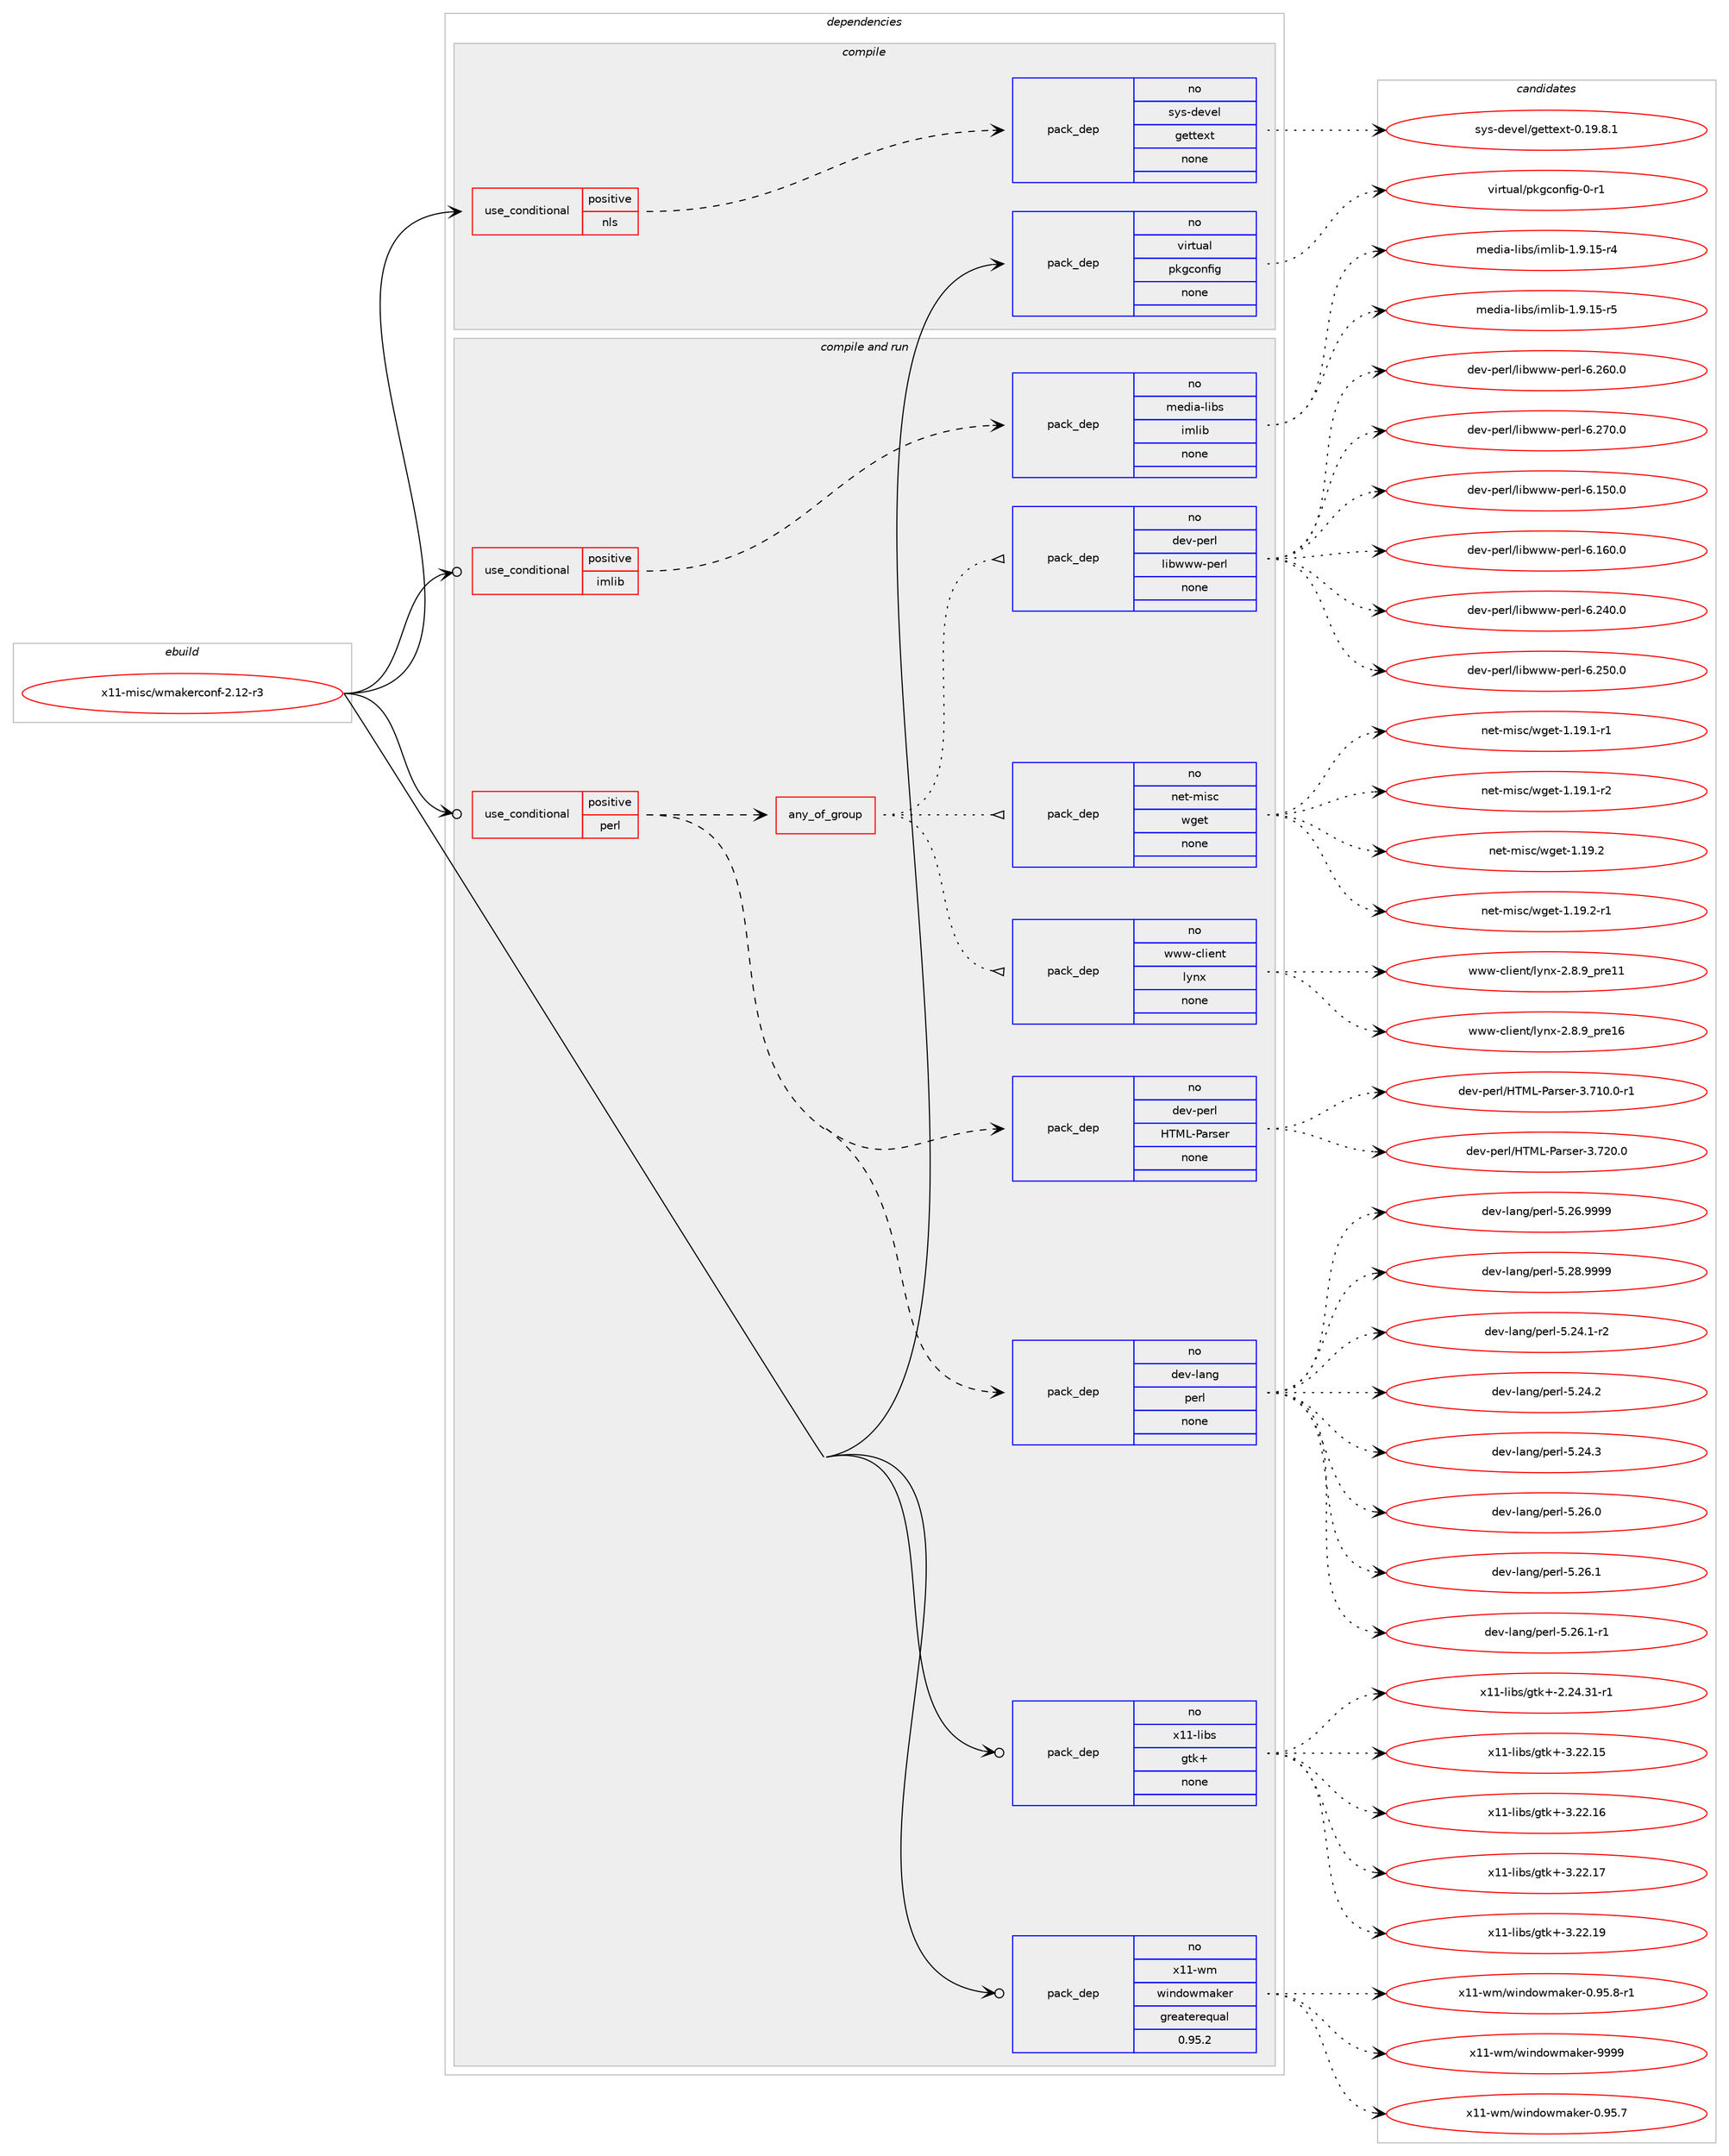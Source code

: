 digraph prolog {

# *************
# Graph options
# *************

newrank=true;
concentrate=true;
compound=true;
graph [rankdir=LR,fontname=Helvetica,fontsize=10,ranksep=1.5];#, ranksep=2.5, nodesep=0.2];
edge  [arrowhead=vee];
node  [fontname=Helvetica,fontsize=10];

# **********
# The ebuild
# **********

subgraph cluster_leftcol {
color=gray;
rank=same;
label=<<i>ebuild</i>>;
id [label="x11-misc/wmakerconf-2.12-r3", color=red, width=4, href="../x11-misc/wmakerconf-2.12-r3.svg"];
}

# ****************
# The dependencies
# ****************

subgraph cluster_midcol {
color=gray;
label=<<i>dependencies</i>>;
subgraph cluster_compile {
fillcolor="#eeeeee";
style=filled;
label=<<i>compile</i>>;
subgraph cond123359 {
dependency524775 [label=<<TABLE BORDER="0" CELLBORDER="1" CELLSPACING="0" CELLPADDING="4"><TR><TD ROWSPAN="3" CELLPADDING="10">use_conditional</TD></TR><TR><TD>positive</TD></TR><TR><TD>nls</TD></TR></TABLE>>, shape=none, color=red];
subgraph pack391563 {
dependency524776 [label=<<TABLE BORDER="0" CELLBORDER="1" CELLSPACING="0" CELLPADDING="4" WIDTH="220"><TR><TD ROWSPAN="6" CELLPADDING="30">pack_dep</TD></TR><TR><TD WIDTH="110">no</TD></TR><TR><TD>sys-devel</TD></TR><TR><TD>gettext</TD></TR><TR><TD>none</TD></TR><TR><TD></TD></TR></TABLE>>, shape=none, color=blue];
}
dependency524775:e -> dependency524776:w [weight=20,style="dashed",arrowhead="vee"];
}
id:e -> dependency524775:w [weight=20,style="solid",arrowhead="vee"];
subgraph pack391564 {
dependency524777 [label=<<TABLE BORDER="0" CELLBORDER="1" CELLSPACING="0" CELLPADDING="4" WIDTH="220"><TR><TD ROWSPAN="6" CELLPADDING="30">pack_dep</TD></TR><TR><TD WIDTH="110">no</TD></TR><TR><TD>virtual</TD></TR><TR><TD>pkgconfig</TD></TR><TR><TD>none</TD></TR><TR><TD></TD></TR></TABLE>>, shape=none, color=blue];
}
id:e -> dependency524777:w [weight=20,style="solid",arrowhead="vee"];
}
subgraph cluster_compileandrun {
fillcolor="#eeeeee";
style=filled;
label=<<i>compile and run</i>>;
subgraph cond123360 {
dependency524778 [label=<<TABLE BORDER="0" CELLBORDER="1" CELLSPACING="0" CELLPADDING="4"><TR><TD ROWSPAN="3" CELLPADDING="10">use_conditional</TD></TR><TR><TD>positive</TD></TR><TR><TD>imlib</TD></TR></TABLE>>, shape=none, color=red];
subgraph pack391565 {
dependency524779 [label=<<TABLE BORDER="0" CELLBORDER="1" CELLSPACING="0" CELLPADDING="4" WIDTH="220"><TR><TD ROWSPAN="6" CELLPADDING="30">pack_dep</TD></TR><TR><TD WIDTH="110">no</TD></TR><TR><TD>media-libs</TD></TR><TR><TD>imlib</TD></TR><TR><TD>none</TD></TR><TR><TD></TD></TR></TABLE>>, shape=none, color=blue];
}
dependency524778:e -> dependency524779:w [weight=20,style="dashed",arrowhead="vee"];
}
id:e -> dependency524778:w [weight=20,style="solid",arrowhead="odotvee"];
subgraph cond123361 {
dependency524780 [label=<<TABLE BORDER="0" CELLBORDER="1" CELLSPACING="0" CELLPADDING="4"><TR><TD ROWSPAN="3" CELLPADDING="10">use_conditional</TD></TR><TR><TD>positive</TD></TR><TR><TD>perl</TD></TR></TABLE>>, shape=none, color=red];
subgraph pack391566 {
dependency524781 [label=<<TABLE BORDER="0" CELLBORDER="1" CELLSPACING="0" CELLPADDING="4" WIDTH="220"><TR><TD ROWSPAN="6" CELLPADDING="30">pack_dep</TD></TR><TR><TD WIDTH="110">no</TD></TR><TR><TD>dev-lang</TD></TR><TR><TD>perl</TD></TR><TR><TD>none</TD></TR><TR><TD></TD></TR></TABLE>>, shape=none, color=blue];
}
dependency524780:e -> dependency524781:w [weight=20,style="dashed",arrowhead="vee"];
subgraph pack391567 {
dependency524782 [label=<<TABLE BORDER="0" CELLBORDER="1" CELLSPACING="0" CELLPADDING="4" WIDTH="220"><TR><TD ROWSPAN="6" CELLPADDING="30">pack_dep</TD></TR><TR><TD WIDTH="110">no</TD></TR><TR><TD>dev-perl</TD></TR><TR><TD>HTML-Parser</TD></TR><TR><TD>none</TD></TR><TR><TD></TD></TR></TABLE>>, shape=none, color=blue];
}
dependency524780:e -> dependency524782:w [weight=20,style="dashed",arrowhead="vee"];
subgraph any9510 {
dependency524783 [label=<<TABLE BORDER="0" CELLBORDER="1" CELLSPACING="0" CELLPADDING="4"><TR><TD CELLPADDING="10">any_of_group</TD></TR></TABLE>>, shape=none, color=red];subgraph pack391568 {
dependency524784 [label=<<TABLE BORDER="0" CELLBORDER="1" CELLSPACING="0" CELLPADDING="4" WIDTH="220"><TR><TD ROWSPAN="6" CELLPADDING="30">pack_dep</TD></TR><TR><TD WIDTH="110">no</TD></TR><TR><TD>dev-perl</TD></TR><TR><TD>libwww-perl</TD></TR><TR><TD>none</TD></TR><TR><TD></TD></TR></TABLE>>, shape=none, color=blue];
}
dependency524783:e -> dependency524784:w [weight=20,style="dotted",arrowhead="oinv"];
subgraph pack391569 {
dependency524785 [label=<<TABLE BORDER="0" CELLBORDER="1" CELLSPACING="0" CELLPADDING="4" WIDTH="220"><TR><TD ROWSPAN="6" CELLPADDING="30">pack_dep</TD></TR><TR><TD WIDTH="110">no</TD></TR><TR><TD>www-client</TD></TR><TR><TD>lynx</TD></TR><TR><TD>none</TD></TR><TR><TD></TD></TR></TABLE>>, shape=none, color=blue];
}
dependency524783:e -> dependency524785:w [weight=20,style="dotted",arrowhead="oinv"];
subgraph pack391570 {
dependency524786 [label=<<TABLE BORDER="0" CELLBORDER="1" CELLSPACING="0" CELLPADDING="4" WIDTH="220"><TR><TD ROWSPAN="6" CELLPADDING="30">pack_dep</TD></TR><TR><TD WIDTH="110">no</TD></TR><TR><TD>net-misc</TD></TR><TR><TD>wget</TD></TR><TR><TD>none</TD></TR><TR><TD></TD></TR></TABLE>>, shape=none, color=blue];
}
dependency524783:e -> dependency524786:w [weight=20,style="dotted",arrowhead="oinv"];
}
dependency524780:e -> dependency524783:w [weight=20,style="dashed",arrowhead="vee"];
}
id:e -> dependency524780:w [weight=20,style="solid",arrowhead="odotvee"];
subgraph pack391571 {
dependency524787 [label=<<TABLE BORDER="0" CELLBORDER="1" CELLSPACING="0" CELLPADDING="4" WIDTH="220"><TR><TD ROWSPAN="6" CELLPADDING="30">pack_dep</TD></TR><TR><TD WIDTH="110">no</TD></TR><TR><TD>x11-libs</TD></TR><TR><TD>gtk+</TD></TR><TR><TD>none</TD></TR><TR><TD></TD></TR></TABLE>>, shape=none, color=blue];
}
id:e -> dependency524787:w [weight=20,style="solid",arrowhead="odotvee"];
subgraph pack391572 {
dependency524788 [label=<<TABLE BORDER="0" CELLBORDER="1" CELLSPACING="0" CELLPADDING="4" WIDTH="220"><TR><TD ROWSPAN="6" CELLPADDING="30">pack_dep</TD></TR><TR><TD WIDTH="110">no</TD></TR><TR><TD>x11-wm</TD></TR><TR><TD>windowmaker</TD></TR><TR><TD>greaterequal</TD></TR><TR><TD>0.95.2</TD></TR></TABLE>>, shape=none, color=blue];
}
id:e -> dependency524788:w [weight=20,style="solid",arrowhead="odotvee"];
}
subgraph cluster_run {
fillcolor="#eeeeee";
style=filled;
label=<<i>run</i>>;
}
}

# **************
# The candidates
# **************

subgraph cluster_choices {
rank=same;
color=gray;
label=<<i>candidates</i>>;

subgraph choice391563 {
color=black;
nodesep=1;
choice1151211154510010111810110847103101116116101120116454846495746564649 [label="sys-devel/gettext-0.19.8.1", color=red, width=4,href="../sys-devel/gettext-0.19.8.1.svg"];
dependency524776:e -> choice1151211154510010111810110847103101116116101120116454846495746564649:w [style=dotted,weight="100"];
}
subgraph choice391564 {
color=black;
nodesep=1;
choice11810511411611797108471121071039911111010210510345484511449 [label="virtual/pkgconfig-0-r1", color=red, width=4,href="../virtual/pkgconfig-0-r1.svg"];
dependency524777:e -> choice11810511411611797108471121071039911111010210510345484511449:w [style=dotted,weight="100"];
}
subgraph choice391565 {
color=black;
nodesep=1;
choice1091011001059745108105981154710510910810598454946574649534511452 [label="media-libs/imlib-1.9.15-r4", color=red, width=4,href="../media-libs/imlib-1.9.15-r4.svg"];
choice1091011001059745108105981154710510910810598454946574649534511453 [label="media-libs/imlib-1.9.15-r5", color=red, width=4,href="../media-libs/imlib-1.9.15-r5.svg"];
dependency524779:e -> choice1091011001059745108105981154710510910810598454946574649534511452:w [style=dotted,weight="100"];
dependency524779:e -> choice1091011001059745108105981154710510910810598454946574649534511453:w [style=dotted,weight="100"];
}
subgraph choice391566 {
color=black;
nodesep=1;
choice100101118451089711010347112101114108455346505246494511450 [label="dev-lang/perl-5.24.1-r2", color=red, width=4,href="../dev-lang/perl-5.24.1-r2.svg"];
choice10010111845108971101034711210111410845534650524650 [label="dev-lang/perl-5.24.2", color=red, width=4,href="../dev-lang/perl-5.24.2.svg"];
choice10010111845108971101034711210111410845534650524651 [label="dev-lang/perl-5.24.3", color=red, width=4,href="../dev-lang/perl-5.24.3.svg"];
choice10010111845108971101034711210111410845534650544648 [label="dev-lang/perl-5.26.0", color=red, width=4,href="../dev-lang/perl-5.26.0.svg"];
choice10010111845108971101034711210111410845534650544649 [label="dev-lang/perl-5.26.1", color=red, width=4,href="../dev-lang/perl-5.26.1.svg"];
choice100101118451089711010347112101114108455346505446494511449 [label="dev-lang/perl-5.26.1-r1", color=red, width=4,href="../dev-lang/perl-5.26.1-r1.svg"];
choice10010111845108971101034711210111410845534650544657575757 [label="dev-lang/perl-5.26.9999", color=red, width=4,href="../dev-lang/perl-5.26.9999.svg"];
choice10010111845108971101034711210111410845534650564657575757 [label="dev-lang/perl-5.28.9999", color=red, width=4,href="../dev-lang/perl-5.28.9999.svg"];
dependency524781:e -> choice100101118451089711010347112101114108455346505246494511450:w [style=dotted,weight="100"];
dependency524781:e -> choice10010111845108971101034711210111410845534650524650:w [style=dotted,weight="100"];
dependency524781:e -> choice10010111845108971101034711210111410845534650524651:w [style=dotted,weight="100"];
dependency524781:e -> choice10010111845108971101034711210111410845534650544648:w [style=dotted,weight="100"];
dependency524781:e -> choice10010111845108971101034711210111410845534650544649:w [style=dotted,weight="100"];
dependency524781:e -> choice100101118451089711010347112101114108455346505446494511449:w [style=dotted,weight="100"];
dependency524781:e -> choice10010111845108971101034711210111410845534650544657575757:w [style=dotted,weight="100"];
dependency524781:e -> choice10010111845108971101034711210111410845534650564657575757:w [style=dotted,weight="100"];
}
subgraph choice391567 {
color=black;
nodesep=1;
choice10010111845112101114108477284777645809711411510111445514655494846484511449 [label="dev-perl/HTML-Parser-3.710.0-r1", color=red, width=4,href="../dev-perl/HTML-Parser-3.710.0-r1.svg"];
choice1001011184511210111410847728477764580971141151011144551465550484648 [label="dev-perl/HTML-Parser-3.720.0", color=red, width=4,href="../dev-perl/HTML-Parser-3.720.0.svg"];
dependency524782:e -> choice10010111845112101114108477284777645809711411510111445514655494846484511449:w [style=dotted,weight="100"];
dependency524782:e -> choice1001011184511210111410847728477764580971141151011144551465550484648:w [style=dotted,weight="100"];
}
subgraph choice391568 {
color=black;
nodesep=1;
choice100101118451121011141084710810598119119119451121011141084554464953484648 [label="dev-perl/libwww-perl-6.150.0", color=red, width=4,href="../dev-perl/libwww-perl-6.150.0.svg"];
choice100101118451121011141084710810598119119119451121011141084554464954484648 [label="dev-perl/libwww-perl-6.160.0", color=red, width=4,href="../dev-perl/libwww-perl-6.160.0.svg"];
choice100101118451121011141084710810598119119119451121011141084554465052484648 [label="dev-perl/libwww-perl-6.240.0", color=red, width=4,href="../dev-perl/libwww-perl-6.240.0.svg"];
choice100101118451121011141084710810598119119119451121011141084554465053484648 [label="dev-perl/libwww-perl-6.250.0", color=red, width=4,href="../dev-perl/libwww-perl-6.250.0.svg"];
choice100101118451121011141084710810598119119119451121011141084554465054484648 [label="dev-perl/libwww-perl-6.260.0", color=red, width=4,href="../dev-perl/libwww-perl-6.260.0.svg"];
choice100101118451121011141084710810598119119119451121011141084554465055484648 [label="dev-perl/libwww-perl-6.270.0", color=red, width=4,href="../dev-perl/libwww-perl-6.270.0.svg"];
dependency524784:e -> choice100101118451121011141084710810598119119119451121011141084554464953484648:w [style=dotted,weight="100"];
dependency524784:e -> choice100101118451121011141084710810598119119119451121011141084554464954484648:w [style=dotted,weight="100"];
dependency524784:e -> choice100101118451121011141084710810598119119119451121011141084554465052484648:w [style=dotted,weight="100"];
dependency524784:e -> choice100101118451121011141084710810598119119119451121011141084554465053484648:w [style=dotted,weight="100"];
dependency524784:e -> choice100101118451121011141084710810598119119119451121011141084554465054484648:w [style=dotted,weight="100"];
dependency524784:e -> choice100101118451121011141084710810598119119119451121011141084554465055484648:w [style=dotted,weight="100"];
}
subgraph choice391569 {
color=black;
nodesep=1;
choice119119119459910810510111011647108121110120455046564657951121141014949 [label="www-client/lynx-2.8.9_pre11", color=red, width=4,href="../www-client/lynx-2.8.9_pre11.svg"];
choice119119119459910810510111011647108121110120455046564657951121141014954 [label="www-client/lynx-2.8.9_pre16", color=red, width=4,href="../www-client/lynx-2.8.9_pre16.svg"];
dependency524785:e -> choice119119119459910810510111011647108121110120455046564657951121141014949:w [style=dotted,weight="100"];
dependency524785:e -> choice119119119459910810510111011647108121110120455046564657951121141014954:w [style=dotted,weight="100"];
}
subgraph choice391570 {
color=black;
nodesep=1;
choice110101116451091051159947119103101116454946495746494511449 [label="net-misc/wget-1.19.1-r1", color=red, width=4,href="../net-misc/wget-1.19.1-r1.svg"];
choice110101116451091051159947119103101116454946495746494511450 [label="net-misc/wget-1.19.1-r2", color=red, width=4,href="../net-misc/wget-1.19.1-r2.svg"];
choice11010111645109105115994711910310111645494649574650 [label="net-misc/wget-1.19.2", color=red, width=4,href="../net-misc/wget-1.19.2.svg"];
choice110101116451091051159947119103101116454946495746504511449 [label="net-misc/wget-1.19.2-r1", color=red, width=4,href="../net-misc/wget-1.19.2-r1.svg"];
dependency524786:e -> choice110101116451091051159947119103101116454946495746494511449:w [style=dotted,weight="100"];
dependency524786:e -> choice110101116451091051159947119103101116454946495746494511450:w [style=dotted,weight="100"];
dependency524786:e -> choice11010111645109105115994711910310111645494649574650:w [style=dotted,weight="100"];
dependency524786:e -> choice110101116451091051159947119103101116454946495746504511449:w [style=dotted,weight="100"];
}
subgraph choice391571 {
color=black;
nodesep=1;
choice12049494510810598115471031161074345504650524651494511449 [label="x11-libs/gtk+-2.24.31-r1", color=red, width=4,href="../x11-libs/gtk+-2.24.31-r1.svg"];
choice1204949451081059811547103116107434551465050464953 [label="x11-libs/gtk+-3.22.15", color=red, width=4,href="../x11-libs/gtk+-3.22.15.svg"];
choice1204949451081059811547103116107434551465050464954 [label="x11-libs/gtk+-3.22.16", color=red, width=4,href="../x11-libs/gtk+-3.22.16.svg"];
choice1204949451081059811547103116107434551465050464955 [label="x11-libs/gtk+-3.22.17", color=red, width=4,href="../x11-libs/gtk+-3.22.17.svg"];
choice1204949451081059811547103116107434551465050464957 [label="x11-libs/gtk+-3.22.19", color=red, width=4,href="../x11-libs/gtk+-3.22.19.svg"];
dependency524787:e -> choice12049494510810598115471031161074345504650524651494511449:w [style=dotted,weight="100"];
dependency524787:e -> choice1204949451081059811547103116107434551465050464953:w [style=dotted,weight="100"];
dependency524787:e -> choice1204949451081059811547103116107434551465050464954:w [style=dotted,weight="100"];
dependency524787:e -> choice1204949451081059811547103116107434551465050464955:w [style=dotted,weight="100"];
dependency524787:e -> choice1204949451081059811547103116107434551465050464957:w [style=dotted,weight="100"];
}
subgraph choice391572 {
color=black;
nodesep=1;
choice120494945119109471191051101001111191099710710111445484657534655 [label="x11-wm/windowmaker-0.95.7", color=red, width=4,href="../x11-wm/windowmaker-0.95.7.svg"];
choice1204949451191094711910511010011111910997107101114454846575346564511449 [label="x11-wm/windowmaker-0.95.8-r1", color=red, width=4,href="../x11-wm/windowmaker-0.95.8-r1.svg"];
choice12049494511910947119105110100111119109971071011144557575757 [label="x11-wm/windowmaker-9999", color=red, width=4,href="../x11-wm/windowmaker-9999.svg"];
dependency524788:e -> choice120494945119109471191051101001111191099710710111445484657534655:w [style=dotted,weight="100"];
dependency524788:e -> choice1204949451191094711910511010011111910997107101114454846575346564511449:w [style=dotted,weight="100"];
dependency524788:e -> choice12049494511910947119105110100111119109971071011144557575757:w [style=dotted,weight="100"];
}
}

}
